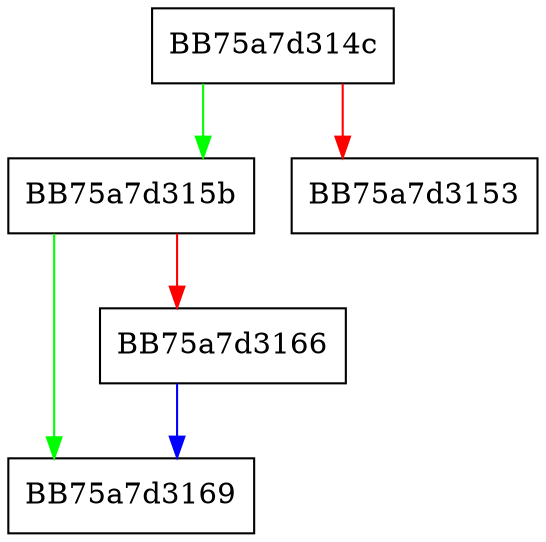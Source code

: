 digraph GetLastFailureDetails {
  node [shape="box"];
  graph [splines=ortho];
  BB75a7d314c -> BB75a7d315b [color="green"];
  BB75a7d314c -> BB75a7d3153 [color="red"];
  BB75a7d315b -> BB75a7d3169 [color="green"];
  BB75a7d315b -> BB75a7d3166 [color="red"];
  BB75a7d3166 -> BB75a7d3169 [color="blue"];
}
